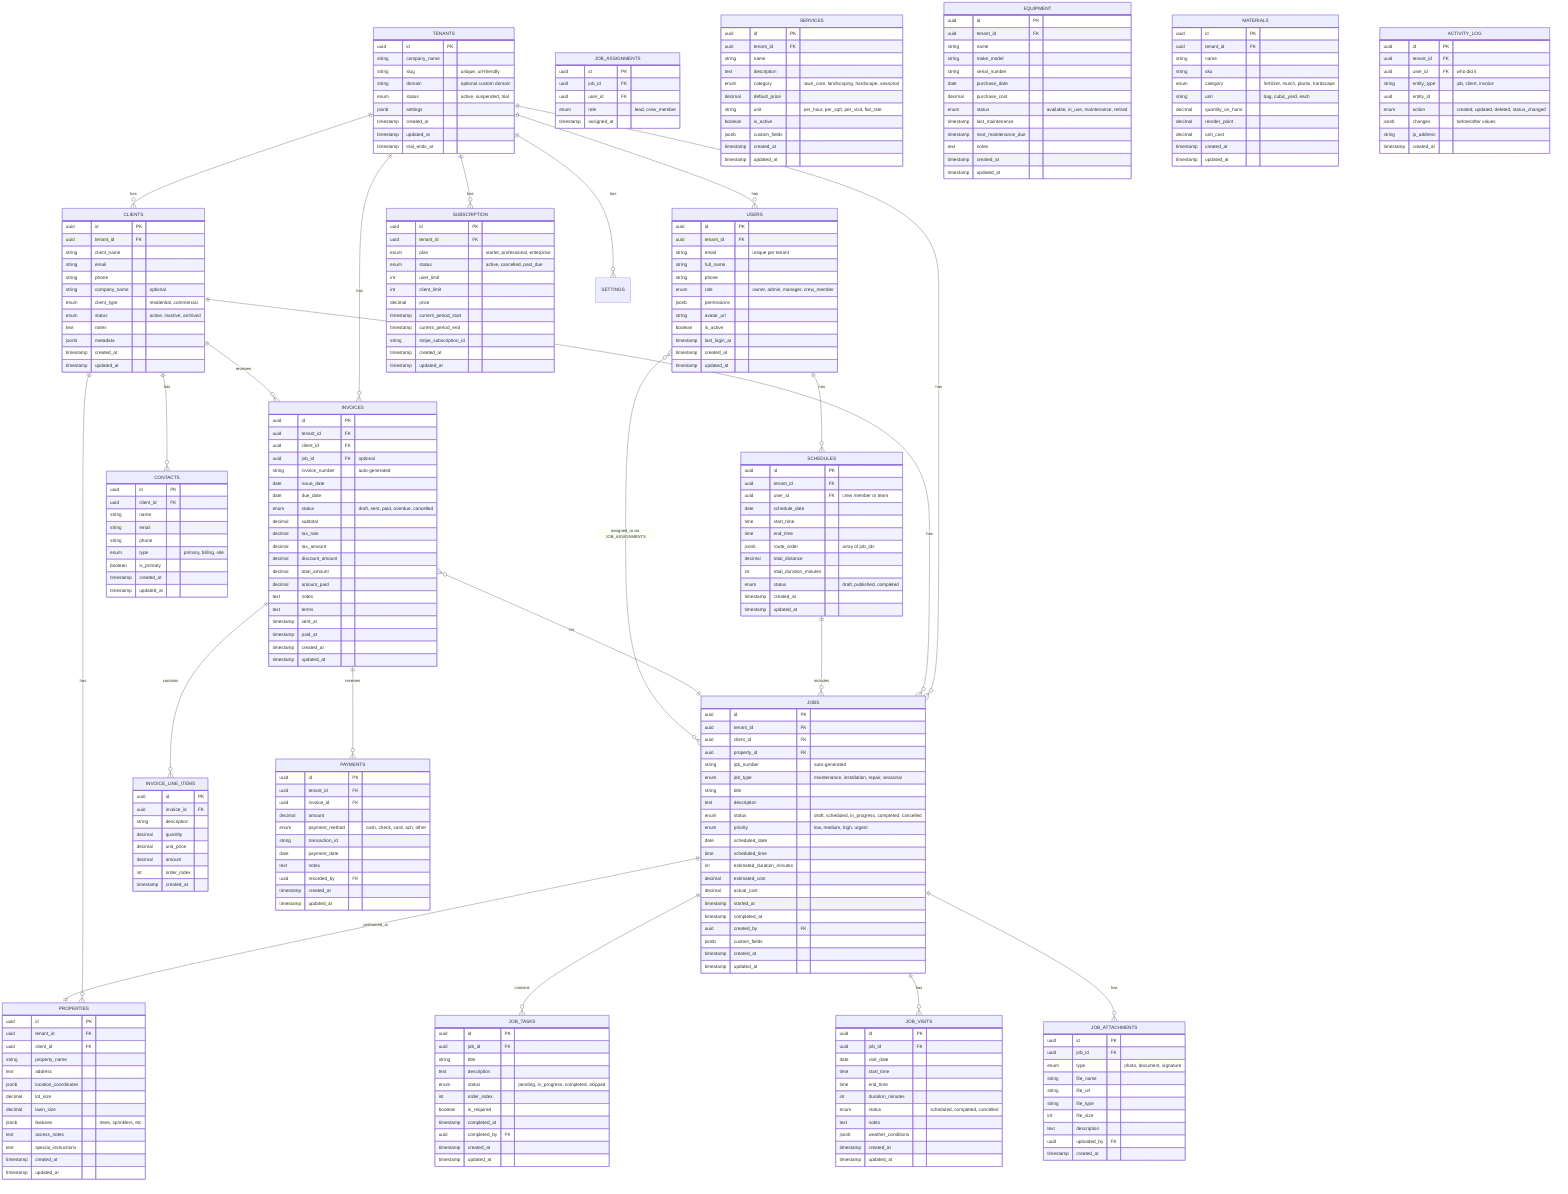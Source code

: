 erDiagram
    %% Core Tenant & User Management
    
    TENANTS ||--o{ USERS : "has"
    TENANTS ||--o{ CLIENTS : "has"
    TENANTS ||--o{ JOBS : "has"
    TENANTS ||--o{ INVOICES : "has"
    TENANTS ||--o{ SUBSCRIPTION : "has"
    TENANTS ||--o{ SETTINGS : "has"
    
    TENANTS {
        uuid id PK
        string company_name
        string slug "unique, url-friendly"
        string domain "optional custom domain"
        enum status "active, suspended, trial"
        jsonb settings
        timestamp created_at
        timestamp updated_at
        timestamp trial_ends_at
    }
    
    SUBSCRIPTION {
        uuid id PK
        uuid tenant_id FK
        enum plan "starter, professional, enterprise"
        enum status "active, cancelled, past_due"
        int user_limit
        int client_limit
        decimal price
        timestamp current_period_start
        timestamp current_period_end
        string stripe_subscription_id
        timestamp created_at
        timestamp updated_at
    }
    
    USERS {
        uuid id PK
        uuid tenant_id FK
        string email "unique per tenant"
        string full_name
        string phone
        enum role "owner, admin, manager, crew_member"
        jsonb permissions
        string avatar_url
        boolean is_active
        timestamp last_login_at
        timestamp created_at
        timestamp updated_at
    }
    
    %% Client Management
    
    CLIENTS ||--o{ PROPERTIES : "has"
    CLIENTS ||--o{ JOBS : "has"
    CLIENTS ||--o{ INVOICES : "receives"
    CLIENTS ||--o{ CONTACTS : "has"
    
    CLIENTS {
        uuid id PK
        uuid tenant_id FK
        string client_name
        string email
        string phone
        string company_name "optional"
        enum client_type "residential, commercial"
        enum status "active, inactive, archived"
        text notes
        jsonb metadata
        timestamp created_at
        timestamp updated_at
    }
    
    PROPERTIES {
        uuid id PK
        uuid tenant_id FK
        uuid client_id FK
        string property_name
        text address
        jsonb location_coordinates
        decimal lot_size
        decimal lawn_size
        jsonb features "trees, sprinklers, etc"
        text access_notes
        text special_instructions
        timestamp created_at
        timestamp updated_at
    }
    
    CONTACTS {
        uuid id PK
        uuid client_id FK
        string name
        string email
        string phone
        enum type "primary, billing, site"
        boolean is_primary
        timestamp created_at
        timestamp updated_at
    }
    
    %% Job & Workflow Management
    
    JOBS ||--o{ JOB_TASKS : "contains"
    JOBS ||--|| PROPERTIES : "performed_at"
    JOBS }o--o{ USERS : "assigned_to via JOB_ASSIGNMENTS"
    JOBS ||--o{ JOB_VISITS : "has"
    JOBS ||--o{ JOB_ATTACHMENTS : "has"
    
    JOBS {
        uuid id PK
        uuid tenant_id FK
        uuid client_id FK
        uuid property_id FK
        string job_number "auto-generated"
        enum job_type "maintenance, installation, repair, seasonal"
        string title
        text description
        enum status "draft, scheduled, in_progress, completed, cancelled"
        enum priority "low, medium, high, urgent"
        date scheduled_date
        time scheduled_time
        int estimated_duration_minutes
        decimal estimated_cost
        decimal actual_cost
        timestamp started_at
        timestamp completed_at
        uuid created_by FK
        jsonb custom_fields
        timestamp created_at
        timestamp updated_at
    }
    
    JOB_ASSIGNMENTS {
        uuid id PK
        uuid job_id FK
        uuid user_id FK
        enum role "lead, crew_member"
        timestamp assigned_at
    }
    
    JOB_TASKS {
        uuid id PK
        uuid job_id FK
        string title
        text description
        enum status "pending, in_progress, completed, skipped"
        int order_index
        boolean is_required
        timestamp completed_at
        uuid completed_by FK
        timestamp created_at
        timestamp updated_at
    }
    
    JOB_VISITS {
        uuid id PK
        uuid job_id FK
        date visit_date
        time start_time
        time end_time
        int duration_minutes
        enum status "scheduled, completed, cancelled"
        text notes
        jsonb weather_conditions
        timestamp created_at
        timestamp updated_at
    }
    
    JOB_ATTACHMENTS {
        uuid id PK
        uuid job_id FK
        enum type "photo, document, signature"
        string file_name
        string file_url
        string file_type
        int file_size
        text description
        uuid uploaded_by FK
        timestamp created_at
    }
    
    %% Scheduling & Routes
    
    SCHEDULES ||--o{ JOBS : "includes"
    USERS ||--o{ SCHEDULES : "has"
    
    SCHEDULES {
        uuid id PK
        uuid tenant_id FK
        uuid user_id FK "crew member or team"
        date schedule_date
        time start_time
        time end_time
        jsonb route_order "array of job_ids"
        decimal total_distance
        int total_duration_minutes
        enum status "draft, published, completed"
        timestamp created_at
        timestamp updated_at
    }
    
    %% Billing & Invoicing
    
    INVOICES ||--o{ INVOICE_LINE_ITEMS : "contains"
    INVOICES ||--o{ PAYMENTS : "receives"
    INVOICES }o--|| JOBS : "for"
    
    INVOICES {
        uuid id PK
        uuid tenant_id FK
        uuid client_id FK
        uuid job_id FK "optional"
        string invoice_number "auto-generated"
        date issue_date
        date due_date
        enum status "draft, sent, paid, overdue, cancelled"
        decimal subtotal
        decimal tax_rate
        decimal tax_amount
        decimal discount_amount
        decimal total_amount
        decimal amount_paid
        text notes
        text terms
        timestamp sent_at
        timestamp paid_at
        timestamp created_at
        timestamp updated_at
    }
    
    INVOICE_LINE_ITEMS {
        uuid id PK
        uuid invoice_id FK
        string description
        decimal quantity
        decimal unit_price
        decimal amount
        int order_index
        timestamp created_at
    }
    
    PAYMENTS {
        uuid id PK
        uuid tenant_id FK
        uuid invoice_id FK
        decimal amount
        enum payment_method "cash, check, card, ach, other"
        string transaction_id
        date payment_date
        text notes
        uuid recorded_by FK
        timestamp created_at
        timestamp updated_at
    }
    
    %% Service Catalog
    
    SERVICES {
        uuid id PK
        uuid tenant_id FK
        string name
        text description
        enum category "lawn_care, landscaping, hardscape, seasonal"
        decimal default_price
        string unit "per_hour, per_sqft, per_visit, flat_rate"
        boolean is_active
        jsonb custom_fields
        timestamp created_at
        timestamp updated_at
    }
    
    %% Equipment & Materials
    
    EQUIPMENT {
        uuid id PK
        uuid tenant_id FK
        string name
        string make_model
        string serial_number
        date purchase_date
        decimal purchase_cost
        enum status "available, in_use, maintenance, retired"
        timestamp last_maintenance
        timestamp next_maintenance_due
        text notes
        timestamp created_at
        timestamp updated_at
    }
    
    MATERIALS {
        uuid id PK
        uuid tenant_id FK
        string name
        string sku
        enum category "fertilizer, mulch, plants, hardscape"
        string unit "bag, cubic_yard, each"
        decimal quantity_on_hand
        decimal reorder_point
        decimal unit_cost
        timestamp created_at
        timestamp updated_at
    }
    
    %% Activity Log
    
    ACTIVITY_LOG {
        uuid id PK
        uuid tenant_id FK
        uuid user_id FK "who did it"
        string entity_type "job, client, invoice"
        uuid entity_id
        enum action "created, updated, deleted, status_changed"
        jsonb changes "before/after values"
        string ip_address
        timestamp created_at
    }